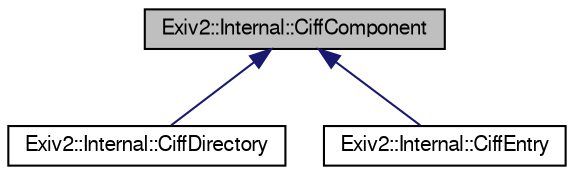 digraph "Exiv2::Internal::CiffComponent"
{
  edge [fontname="FreeSans",fontsize="10",labelfontname="FreeSans",labelfontsize="10"];
  node [fontname="FreeSans",fontsize="10",shape=record];
  Node1 [label="Exiv2::Internal::CiffComponent",height=0.2,width=0.4,color="black", fillcolor="grey75", style="filled" fontcolor="black"];
  Node1 -> Node2 [dir="back",color="midnightblue",fontsize="10",style="solid",fontname="FreeSans"];
  Node2 [label="Exiv2::Internal::CiffDirectory",height=0.2,width=0.4,color="black", fillcolor="white", style="filled",URL="$classExiv2_1_1Internal_1_1CiffDirectory.html",tooltip="This class models a CIFF directory of a CRW (Canon Raw data) image. "];
  Node1 -> Node3 [dir="back",color="midnightblue",fontsize="10",style="solid",fontname="FreeSans"];
  Node3 [label="Exiv2::Internal::CiffEntry",height=0.2,width=0.4,color="black", fillcolor="white", style="filled",URL="$classExiv2_1_1Internal_1_1CiffEntry.html",tooltip="This class models one directory entry of a CIFF directory of a CRW (Canon Raw data) image..."];
}
